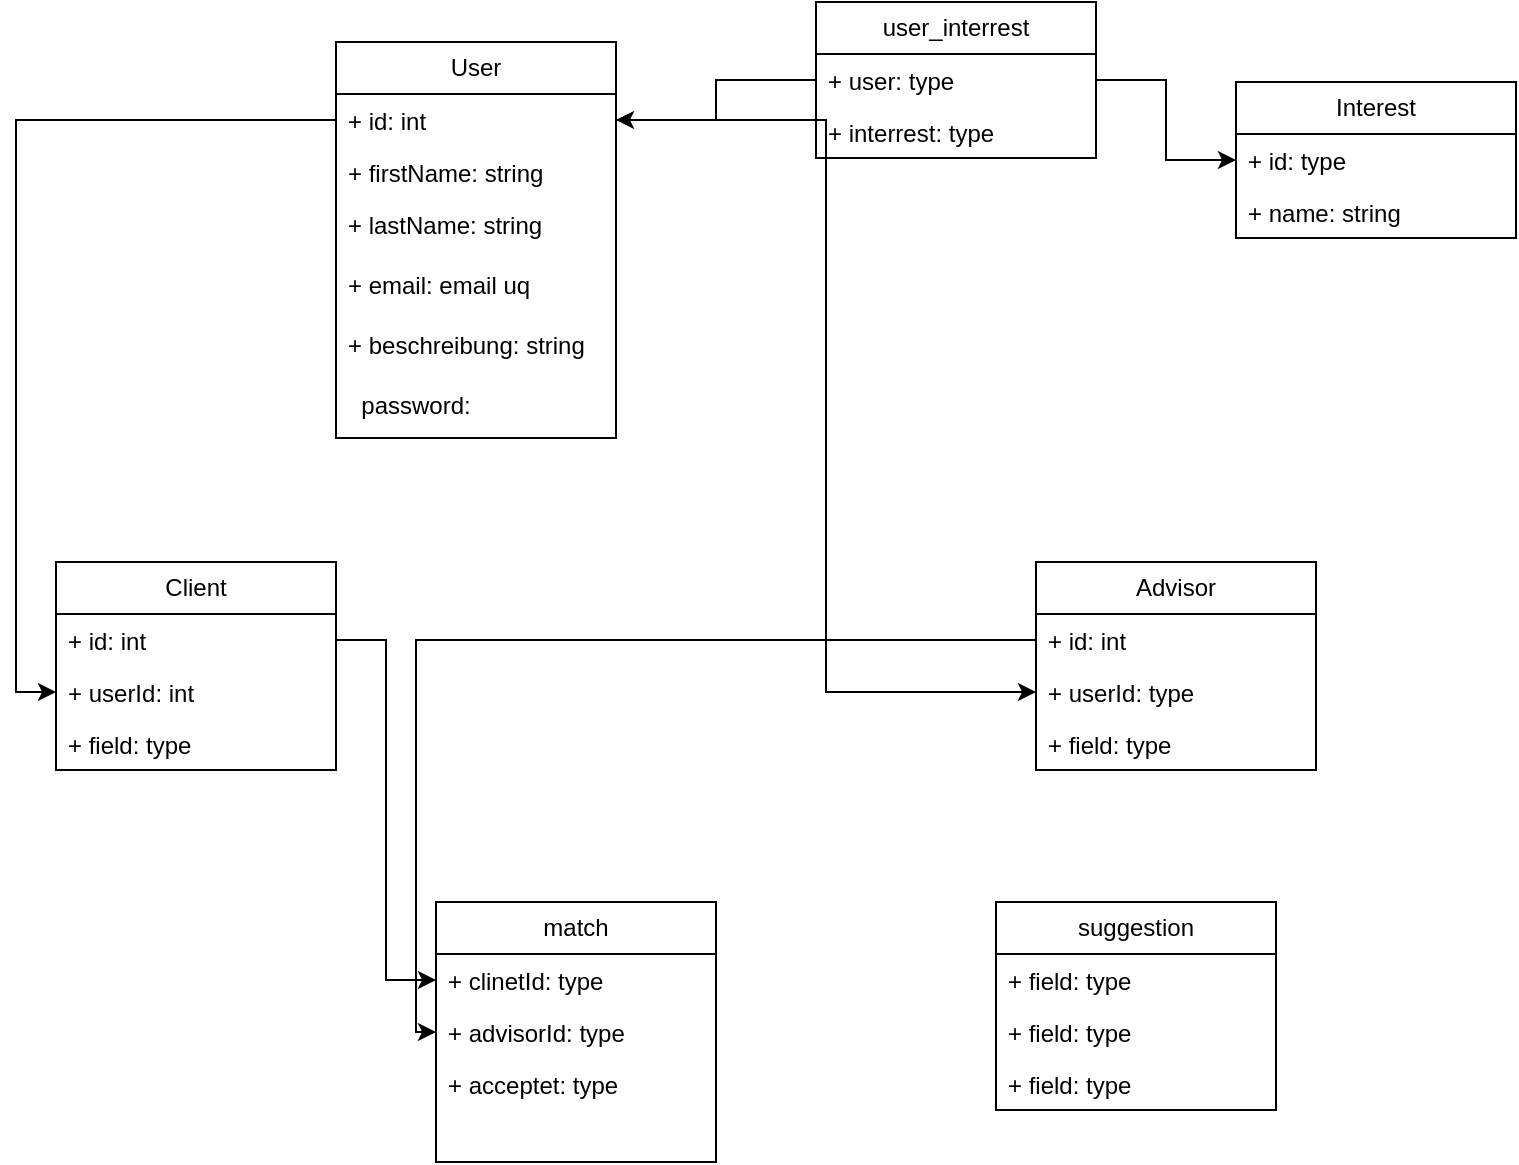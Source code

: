 <mxfile version="22.0.5" type="device">
  <diagram name="Seite-1" id="vU6L3rwB56ZTz7xaJUJz">
    <mxGraphModel dx="1103" dy="618" grid="1" gridSize="10" guides="1" tooltips="1" connect="1" arrows="1" fold="1" page="1" pageScale="1" pageWidth="827" pageHeight="1169" math="0" shadow="0">
      <root>
        <mxCell id="0" />
        <mxCell id="1" parent="0" />
        <mxCell id="I4Su4QYd8HVdq-dXBKJB-1" value="User" style="swimlane;fontStyle=0;childLayout=stackLayout;horizontal=1;startSize=26;fillColor=none;horizontalStack=0;resizeParent=1;resizeParentMax=0;resizeLast=0;collapsible=1;marginBottom=0;whiteSpace=wrap;html=1;" vertex="1" parent="1">
          <mxGeometry x="200" y="120" width="140" height="198" as="geometry" />
        </mxCell>
        <mxCell id="I4Su4QYd8HVdq-dXBKJB-2" value="+ id: int" style="text;strokeColor=none;fillColor=none;align=left;verticalAlign=top;spacingLeft=4;spacingRight=4;overflow=hidden;rotatable=0;points=[[0,0.5],[1,0.5]];portConstraint=eastwest;whiteSpace=wrap;html=1;" vertex="1" parent="I4Su4QYd8HVdq-dXBKJB-1">
          <mxGeometry y="26" width="140" height="26" as="geometry" />
        </mxCell>
        <mxCell id="I4Su4QYd8HVdq-dXBKJB-3" value="+ firstName: string" style="text;strokeColor=none;fillColor=none;align=left;verticalAlign=top;spacingLeft=4;spacingRight=4;overflow=hidden;rotatable=0;points=[[0,0.5],[1,0.5]];portConstraint=eastwest;whiteSpace=wrap;html=1;" vertex="1" parent="I4Su4QYd8HVdq-dXBKJB-1">
          <mxGeometry y="52" width="140" height="26" as="geometry" />
        </mxCell>
        <mxCell id="I4Su4QYd8HVdq-dXBKJB-15" value="+ lastName: string" style="text;strokeColor=none;fillColor=none;align=left;verticalAlign=top;spacingLeft=4;spacingRight=4;overflow=hidden;rotatable=0;points=[[0,0.5],[1,0.5]];portConstraint=eastwest;whiteSpace=wrap;html=1;" vertex="1" parent="I4Su4QYd8HVdq-dXBKJB-1">
          <mxGeometry y="78" width="140" height="30" as="geometry" />
        </mxCell>
        <mxCell id="I4Su4QYd8HVdq-dXBKJB-16" value="+ email: email uq" style="text;strokeColor=none;fillColor=none;align=left;verticalAlign=top;spacingLeft=4;spacingRight=4;overflow=hidden;rotatable=0;points=[[0,0.5],[1,0.5]];portConstraint=eastwest;whiteSpace=wrap;html=1;" vertex="1" parent="I4Su4QYd8HVdq-dXBKJB-1">
          <mxGeometry y="108" width="140" height="30" as="geometry" />
        </mxCell>
        <mxCell id="I4Su4QYd8HVdq-dXBKJB-17" value="+ beschreibung: string" style="text;strokeColor=none;fillColor=none;align=left;verticalAlign=top;spacingLeft=4;spacingRight=4;overflow=hidden;rotatable=0;points=[[0,0.5],[1,0.5]];portConstraint=eastwest;whiteSpace=wrap;html=1;" vertex="1" parent="I4Su4QYd8HVdq-dXBKJB-1">
          <mxGeometry y="138" width="140" height="30" as="geometry" />
        </mxCell>
        <mxCell id="I4Su4QYd8HVdq-dXBKJB-18" value="&amp;nbsp; password:" style="text;strokeColor=none;fillColor=none;align=left;verticalAlign=top;spacingLeft=4;spacingRight=4;overflow=hidden;rotatable=0;points=[[0,0.5],[1,0.5]];portConstraint=eastwest;whiteSpace=wrap;html=1;" vertex="1" parent="I4Su4QYd8HVdq-dXBKJB-1">
          <mxGeometry y="168" width="140" height="30" as="geometry" />
        </mxCell>
        <mxCell id="I4Su4QYd8HVdq-dXBKJB-5" value="Client" style="swimlane;fontStyle=0;childLayout=stackLayout;horizontal=1;startSize=26;fillColor=none;horizontalStack=0;resizeParent=1;resizeParentMax=0;resizeLast=0;collapsible=1;marginBottom=0;whiteSpace=wrap;html=1;" vertex="1" parent="1">
          <mxGeometry x="60" y="380" width="140" height="104" as="geometry" />
        </mxCell>
        <mxCell id="I4Su4QYd8HVdq-dXBKJB-6" value="+ id: int" style="text;strokeColor=none;fillColor=none;align=left;verticalAlign=top;spacingLeft=4;spacingRight=4;overflow=hidden;rotatable=0;points=[[0,0.5],[1,0.5]];portConstraint=eastwest;whiteSpace=wrap;html=1;" vertex="1" parent="I4Su4QYd8HVdq-dXBKJB-5">
          <mxGeometry y="26" width="140" height="26" as="geometry" />
        </mxCell>
        <mxCell id="I4Su4QYd8HVdq-dXBKJB-7" value="+ userId: int" style="text;strokeColor=none;fillColor=none;align=left;verticalAlign=top;spacingLeft=4;spacingRight=4;overflow=hidden;rotatable=0;points=[[0,0.5],[1,0.5]];portConstraint=eastwest;whiteSpace=wrap;html=1;" vertex="1" parent="I4Su4QYd8HVdq-dXBKJB-5">
          <mxGeometry y="52" width="140" height="26" as="geometry" />
        </mxCell>
        <mxCell id="I4Su4QYd8HVdq-dXBKJB-8" value="+ field: type" style="text;strokeColor=none;fillColor=none;align=left;verticalAlign=top;spacingLeft=4;spacingRight=4;overflow=hidden;rotatable=0;points=[[0,0.5],[1,0.5]];portConstraint=eastwest;whiteSpace=wrap;html=1;" vertex="1" parent="I4Su4QYd8HVdq-dXBKJB-5">
          <mxGeometry y="78" width="140" height="26" as="geometry" />
        </mxCell>
        <mxCell id="I4Su4QYd8HVdq-dXBKJB-9" value="Advisor" style="swimlane;fontStyle=0;childLayout=stackLayout;horizontal=1;startSize=26;fillColor=none;horizontalStack=0;resizeParent=1;resizeParentMax=0;resizeLast=0;collapsible=1;marginBottom=0;whiteSpace=wrap;html=1;" vertex="1" parent="1">
          <mxGeometry x="550" y="380" width="140" height="104" as="geometry" />
        </mxCell>
        <mxCell id="I4Su4QYd8HVdq-dXBKJB-10" value="+ id: int" style="text;strokeColor=none;fillColor=none;align=left;verticalAlign=top;spacingLeft=4;spacingRight=4;overflow=hidden;rotatable=0;points=[[0,0.5],[1,0.5]];portConstraint=eastwest;whiteSpace=wrap;html=1;" vertex="1" parent="I4Su4QYd8HVdq-dXBKJB-9">
          <mxGeometry y="26" width="140" height="26" as="geometry" />
        </mxCell>
        <mxCell id="I4Su4QYd8HVdq-dXBKJB-11" value="+ userId: type" style="text;strokeColor=none;fillColor=none;align=left;verticalAlign=top;spacingLeft=4;spacingRight=4;overflow=hidden;rotatable=0;points=[[0,0.5],[1,0.5]];portConstraint=eastwest;whiteSpace=wrap;html=1;" vertex="1" parent="I4Su4QYd8HVdq-dXBKJB-9">
          <mxGeometry y="52" width="140" height="26" as="geometry" />
        </mxCell>
        <mxCell id="I4Su4QYd8HVdq-dXBKJB-12" value="+ field: type" style="text;strokeColor=none;fillColor=none;align=left;verticalAlign=top;spacingLeft=4;spacingRight=4;overflow=hidden;rotatable=0;points=[[0,0.5],[1,0.5]];portConstraint=eastwest;whiteSpace=wrap;html=1;" vertex="1" parent="I4Su4QYd8HVdq-dXBKJB-9">
          <mxGeometry y="78" width="140" height="26" as="geometry" />
        </mxCell>
        <mxCell id="I4Su4QYd8HVdq-dXBKJB-13" style="edgeStyle=orthogonalEdgeStyle;rounded=0;orthogonalLoop=1;jettySize=auto;html=1;entryX=0;entryY=0.5;entryDx=0;entryDy=0;exitX=0;exitY=0.5;exitDx=0;exitDy=0;" edge="1" parent="1" source="I4Su4QYd8HVdq-dXBKJB-2" target="I4Su4QYd8HVdq-dXBKJB-7">
          <mxGeometry relative="1" as="geometry">
            <mxPoint x="210" y="219" as="sourcePoint" />
            <mxPoint x="50" y="399.992" as="targetPoint" />
          </mxGeometry>
        </mxCell>
        <mxCell id="I4Su4QYd8HVdq-dXBKJB-14" style="edgeStyle=orthogonalEdgeStyle;rounded=0;orthogonalLoop=1;jettySize=auto;html=1;entryX=0;entryY=0.5;entryDx=0;entryDy=0;" edge="1" parent="1" source="I4Su4QYd8HVdq-dXBKJB-2" target="I4Su4QYd8HVdq-dXBKJB-11">
          <mxGeometry relative="1" as="geometry" />
        </mxCell>
        <mxCell id="I4Su4QYd8HVdq-dXBKJB-19" value="Interest" style="swimlane;fontStyle=0;childLayout=stackLayout;horizontal=1;startSize=26;fillColor=none;horizontalStack=0;resizeParent=1;resizeParentMax=0;resizeLast=0;collapsible=1;marginBottom=0;whiteSpace=wrap;html=1;" vertex="1" parent="1">
          <mxGeometry x="650" y="140" width="140" height="78" as="geometry" />
        </mxCell>
        <mxCell id="I4Su4QYd8HVdq-dXBKJB-20" value="+ id: type" style="text;strokeColor=none;fillColor=none;align=left;verticalAlign=top;spacingLeft=4;spacingRight=4;overflow=hidden;rotatable=0;points=[[0,0.5],[1,0.5]];portConstraint=eastwest;whiteSpace=wrap;html=1;" vertex="1" parent="I4Su4QYd8HVdq-dXBKJB-19">
          <mxGeometry y="26" width="140" height="26" as="geometry" />
        </mxCell>
        <mxCell id="I4Su4QYd8HVdq-dXBKJB-21" value="+ name: string" style="text;strokeColor=none;fillColor=none;align=left;verticalAlign=top;spacingLeft=4;spacingRight=4;overflow=hidden;rotatable=0;points=[[0,0.5],[1,0.5]];portConstraint=eastwest;whiteSpace=wrap;html=1;" vertex="1" parent="I4Su4QYd8HVdq-dXBKJB-19">
          <mxGeometry y="52" width="140" height="26" as="geometry" />
        </mxCell>
        <mxCell id="I4Su4QYd8HVdq-dXBKJB-23" value="user_interrest" style="swimlane;fontStyle=0;childLayout=stackLayout;horizontal=1;startSize=26;fillColor=none;horizontalStack=0;resizeParent=1;resizeParentMax=0;resizeLast=0;collapsible=1;marginBottom=0;whiteSpace=wrap;html=1;" vertex="1" parent="1">
          <mxGeometry x="440" y="100" width="140" height="78" as="geometry" />
        </mxCell>
        <mxCell id="I4Su4QYd8HVdq-dXBKJB-24" value="+ user: type" style="text;strokeColor=none;fillColor=none;align=left;verticalAlign=top;spacingLeft=4;spacingRight=4;overflow=hidden;rotatable=0;points=[[0,0.5],[1,0.5]];portConstraint=eastwest;whiteSpace=wrap;html=1;" vertex="1" parent="I4Su4QYd8HVdq-dXBKJB-23">
          <mxGeometry y="26" width="140" height="26" as="geometry" />
        </mxCell>
        <mxCell id="I4Su4QYd8HVdq-dXBKJB-25" value="+ interrest: type" style="text;strokeColor=none;fillColor=none;align=left;verticalAlign=top;spacingLeft=4;spacingRight=4;overflow=hidden;rotatable=0;points=[[0,0.5],[1,0.5]];portConstraint=eastwest;whiteSpace=wrap;html=1;" vertex="1" parent="I4Su4QYd8HVdq-dXBKJB-23">
          <mxGeometry y="52" width="140" height="26" as="geometry" />
        </mxCell>
        <mxCell id="I4Su4QYd8HVdq-dXBKJB-27" style="edgeStyle=orthogonalEdgeStyle;rounded=0;orthogonalLoop=1;jettySize=auto;html=1;entryX=1;entryY=0.5;entryDx=0;entryDy=0;" edge="1" parent="1" source="I4Su4QYd8HVdq-dXBKJB-24" target="I4Su4QYd8HVdq-dXBKJB-2">
          <mxGeometry relative="1" as="geometry" />
        </mxCell>
        <mxCell id="I4Su4QYd8HVdq-dXBKJB-28" style="edgeStyle=orthogonalEdgeStyle;rounded=0;orthogonalLoop=1;jettySize=auto;html=1;entryX=0;entryY=0.5;entryDx=0;entryDy=0;" edge="1" parent="1" source="I4Su4QYd8HVdq-dXBKJB-24" target="I4Su4QYd8HVdq-dXBKJB-20">
          <mxGeometry relative="1" as="geometry" />
        </mxCell>
        <mxCell id="I4Su4QYd8HVdq-dXBKJB-29" value="match" style="swimlane;fontStyle=0;childLayout=stackLayout;horizontal=1;startSize=26;fillColor=none;horizontalStack=0;resizeParent=1;resizeParentMax=0;resizeLast=0;collapsible=1;marginBottom=0;whiteSpace=wrap;html=1;" vertex="1" parent="1">
          <mxGeometry x="250" y="550" width="140" height="130" as="geometry" />
        </mxCell>
        <mxCell id="I4Su4QYd8HVdq-dXBKJB-30" value="+ clinetId: type" style="text;strokeColor=none;fillColor=none;align=left;verticalAlign=top;spacingLeft=4;spacingRight=4;overflow=hidden;rotatable=0;points=[[0,0.5],[1,0.5]];portConstraint=eastwest;whiteSpace=wrap;html=1;" vertex="1" parent="I4Su4QYd8HVdq-dXBKJB-29">
          <mxGeometry y="26" width="140" height="26" as="geometry" />
        </mxCell>
        <mxCell id="I4Su4QYd8HVdq-dXBKJB-31" value="+ advisorId: type" style="text;strokeColor=none;fillColor=none;align=left;verticalAlign=top;spacingLeft=4;spacingRight=4;overflow=hidden;rotatable=0;points=[[0,0.5],[1,0.5]];portConstraint=eastwest;whiteSpace=wrap;html=1;" vertex="1" parent="I4Su4QYd8HVdq-dXBKJB-29">
          <mxGeometry y="52" width="140" height="26" as="geometry" />
        </mxCell>
        <mxCell id="I4Su4QYd8HVdq-dXBKJB-32" value="+ acceptet: type" style="text;strokeColor=none;fillColor=none;align=left;verticalAlign=top;spacingLeft=4;spacingRight=4;overflow=hidden;rotatable=0;points=[[0,0.5],[1,0.5]];portConstraint=eastwest;whiteSpace=wrap;html=1;" vertex="1" parent="I4Su4QYd8HVdq-dXBKJB-29">
          <mxGeometry y="78" width="140" height="26" as="geometry" />
        </mxCell>
        <mxCell id="I4Su4QYd8HVdq-dXBKJB-39" style="text;strokeColor=none;fillColor=none;align=left;verticalAlign=top;spacingLeft=4;spacingRight=4;overflow=hidden;rotatable=0;points=[[0,0.5],[1,0.5]];portConstraint=eastwest;whiteSpace=wrap;html=1;" vertex="1" parent="I4Su4QYd8HVdq-dXBKJB-29">
          <mxGeometry y="104" width="140" height="26" as="geometry" />
        </mxCell>
        <mxCell id="I4Su4QYd8HVdq-dXBKJB-33" style="edgeStyle=orthogonalEdgeStyle;rounded=0;orthogonalLoop=1;jettySize=auto;html=1;entryX=0;entryY=0.5;entryDx=0;entryDy=0;" edge="1" parent="1" source="I4Su4QYd8HVdq-dXBKJB-6" target="I4Su4QYd8HVdq-dXBKJB-30">
          <mxGeometry relative="1" as="geometry" />
        </mxCell>
        <mxCell id="I4Su4QYd8HVdq-dXBKJB-34" style="edgeStyle=orthogonalEdgeStyle;rounded=0;orthogonalLoop=1;jettySize=auto;html=1;entryX=0;entryY=0.5;entryDx=0;entryDy=0;" edge="1" parent="1" source="I4Su4QYd8HVdq-dXBKJB-10" target="I4Su4QYd8HVdq-dXBKJB-31">
          <mxGeometry relative="1" as="geometry">
            <Array as="points">
              <mxPoint x="240" y="419" />
              <mxPoint x="240" y="615" />
            </Array>
          </mxGeometry>
        </mxCell>
        <mxCell id="I4Su4QYd8HVdq-dXBKJB-35" value="suggestion" style="swimlane;fontStyle=0;childLayout=stackLayout;horizontal=1;startSize=26;fillColor=none;horizontalStack=0;resizeParent=1;resizeParentMax=0;resizeLast=0;collapsible=1;marginBottom=0;whiteSpace=wrap;html=1;" vertex="1" parent="1">
          <mxGeometry x="530" y="550" width="140" height="104" as="geometry" />
        </mxCell>
        <mxCell id="I4Su4QYd8HVdq-dXBKJB-36" value="+ field: type" style="text;strokeColor=none;fillColor=none;align=left;verticalAlign=top;spacingLeft=4;spacingRight=4;overflow=hidden;rotatable=0;points=[[0,0.5],[1,0.5]];portConstraint=eastwest;whiteSpace=wrap;html=1;" vertex="1" parent="I4Su4QYd8HVdq-dXBKJB-35">
          <mxGeometry y="26" width="140" height="26" as="geometry" />
        </mxCell>
        <mxCell id="I4Su4QYd8HVdq-dXBKJB-37" value="+ field: type" style="text;strokeColor=none;fillColor=none;align=left;verticalAlign=top;spacingLeft=4;spacingRight=4;overflow=hidden;rotatable=0;points=[[0,0.5],[1,0.5]];portConstraint=eastwest;whiteSpace=wrap;html=1;" vertex="1" parent="I4Su4QYd8HVdq-dXBKJB-35">
          <mxGeometry y="52" width="140" height="26" as="geometry" />
        </mxCell>
        <mxCell id="I4Su4QYd8HVdq-dXBKJB-38" value="+ field: type" style="text;strokeColor=none;fillColor=none;align=left;verticalAlign=top;spacingLeft=4;spacingRight=4;overflow=hidden;rotatable=0;points=[[0,0.5],[1,0.5]];portConstraint=eastwest;whiteSpace=wrap;html=1;" vertex="1" parent="I4Su4QYd8HVdq-dXBKJB-35">
          <mxGeometry y="78" width="140" height="26" as="geometry" />
        </mxCell>
      </root>
    </mxGraphModel>
  </diagram>
</mxfile>
